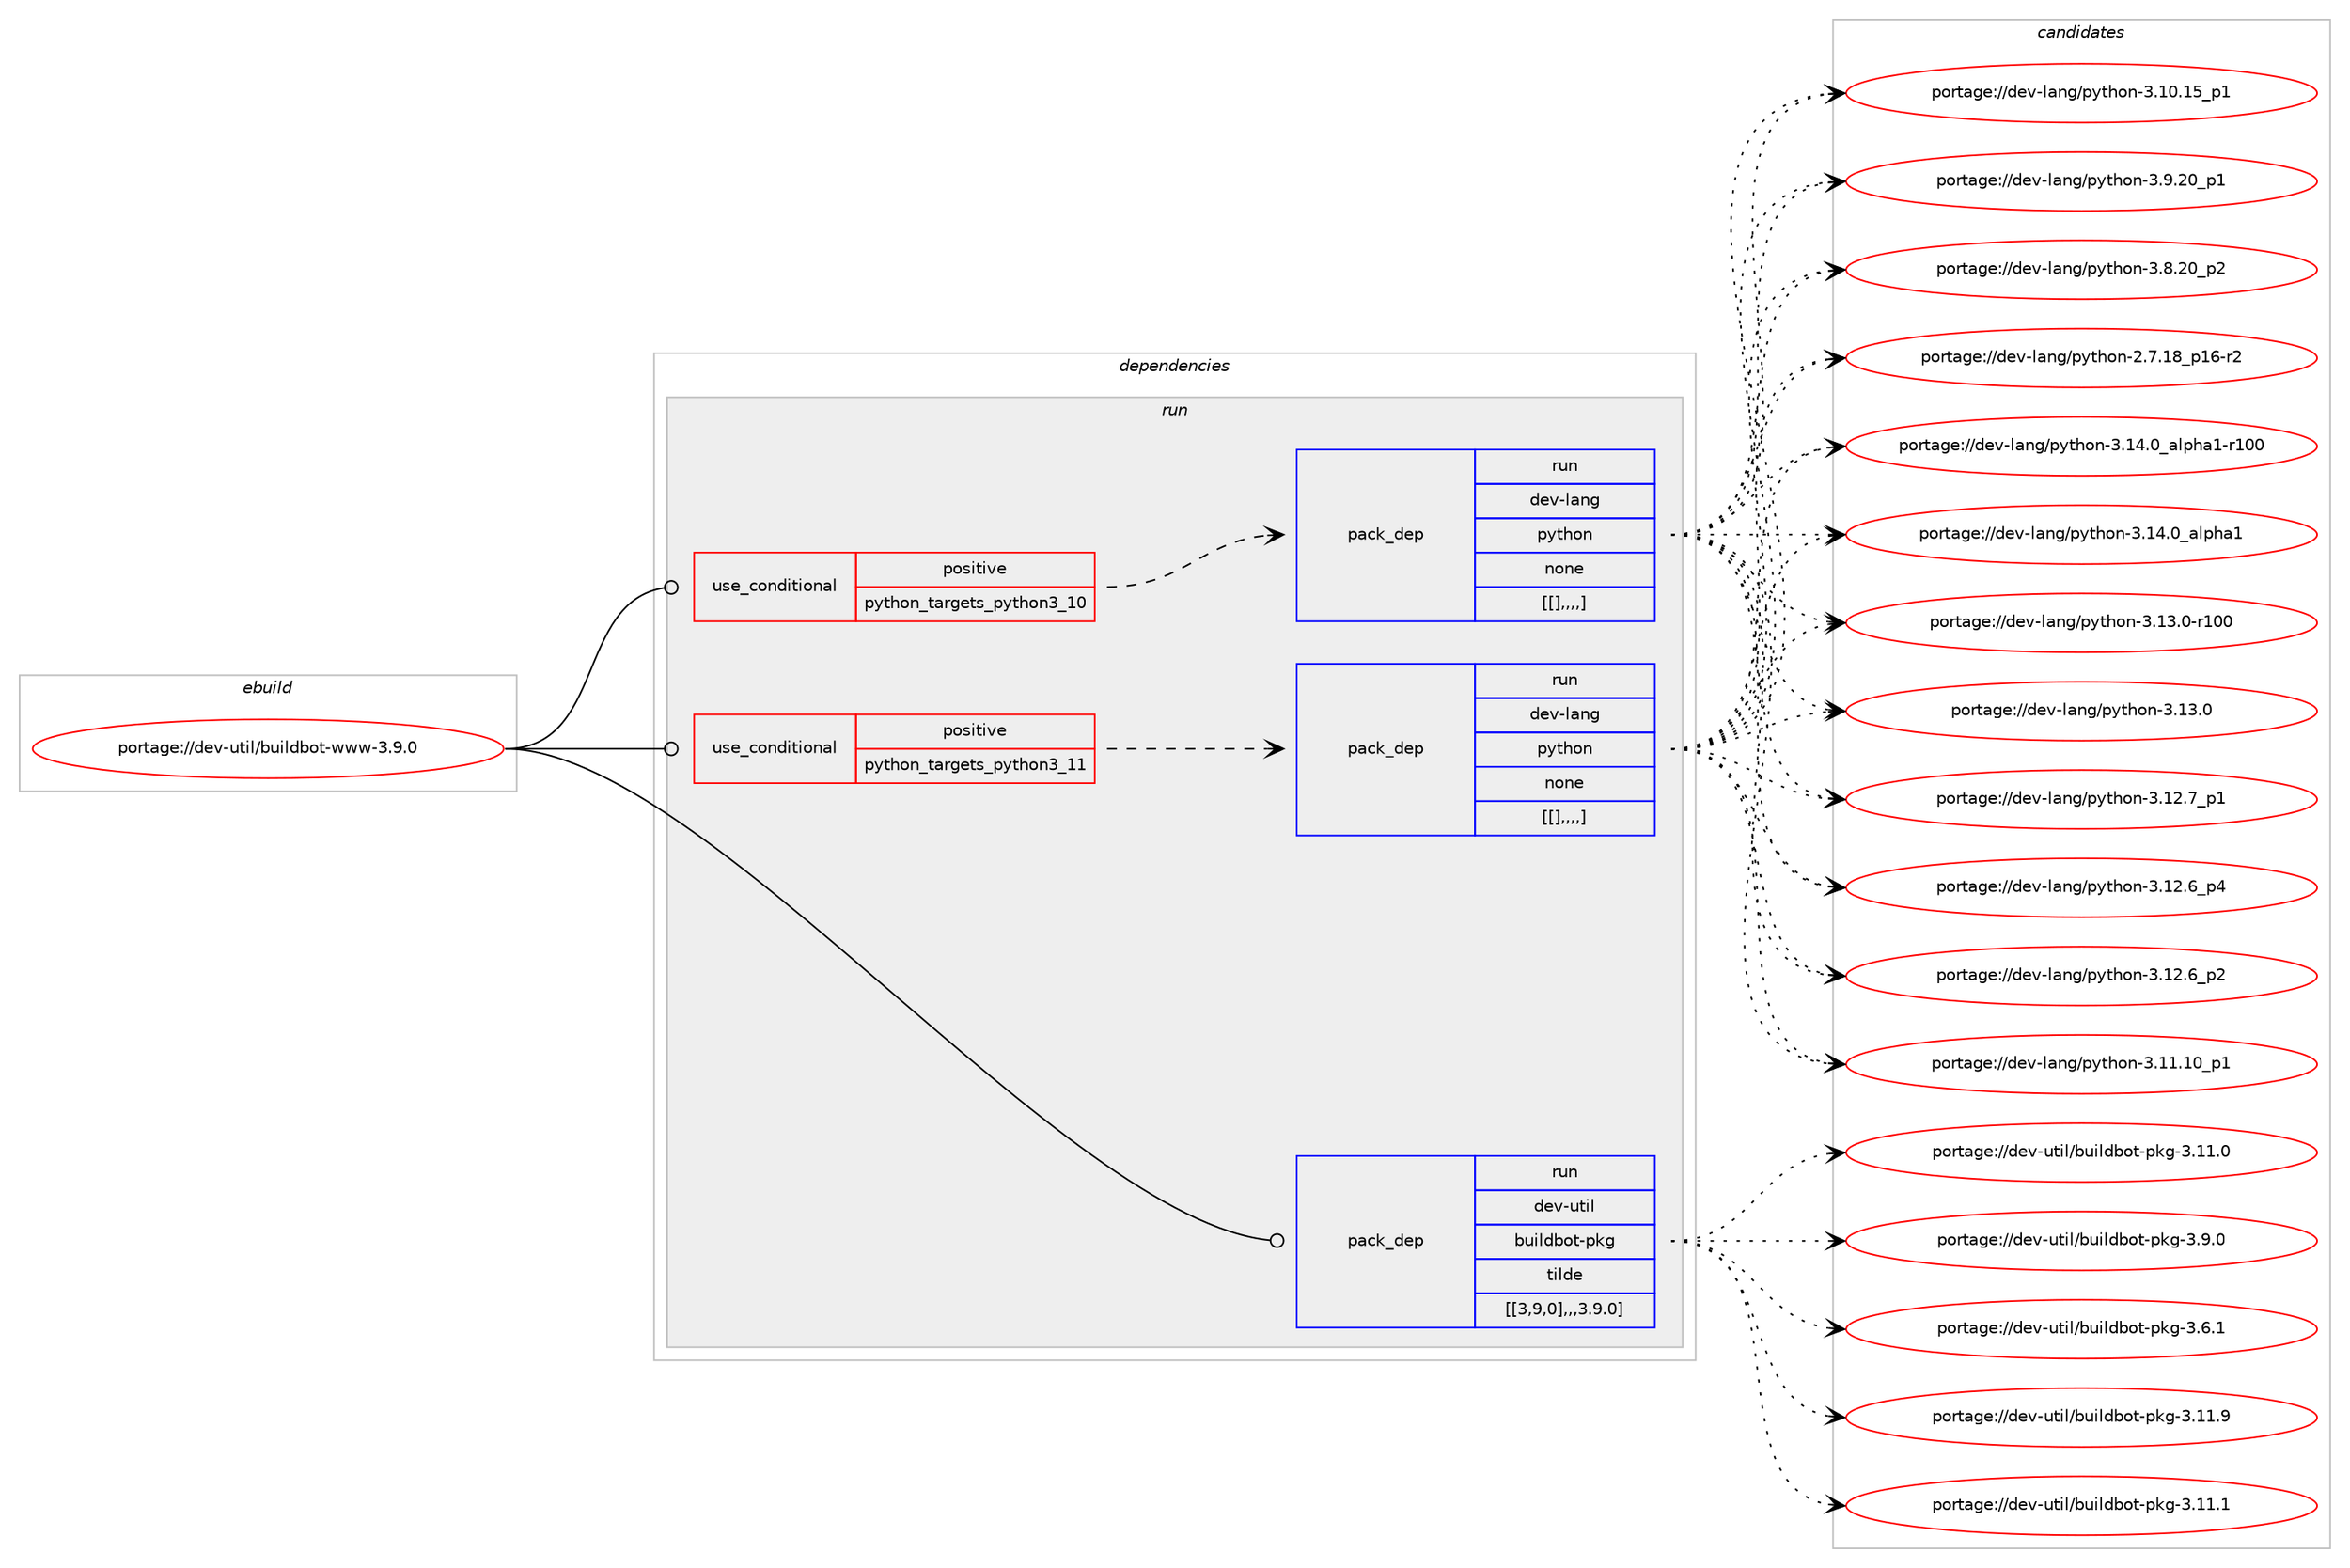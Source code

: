 digraph prolog {

# *************
# Graph options
# *************

newrank=true;
concentrate=true;
compound=true;
graph [rankdir=LR,fontname=Helvetica,fontsize=10,ranksep=1.5];#, ranksep=2.5, nodesep=0.2];
edge  [arrowhead=vee];
node  [fontname=Helvetica,fontsize=10];

# **********
# The ebuild
# **********

subgraph cluster_leftcol {
color=gray;
label=<<i>ebuild</i>>;
id [label="portage://dev-util/buildbot-www-3.9.0", color=red, width=4, href="../dev-util/buildbot-www-3.9.0.svg"];
}

# ****************
# The dependencies
# ****************

subgraph cluster_midcol {
color=gray;
label=<<i>dependencies</i>>;
subgraph cluster_compile {
fillcolor="#eeeeee";
style=filled;
label=<<i>compile</i>>;
}
subgraph cluster_compileandrun {
fillcolor="#eeeeee";
style=filled;
label=<<i>compile and run</i>>;
}
subgraph cluster_run {
fillcolor="#eeeeee";
style=filled;
label=<<i>run</i>>;
subgraph cond64304 {
dependency223944 [label=<<TABLE BORDER="0" CELLBORDER="1" CELLSPACING="0" CELLPADDING="4"><TR><TD ROWSPAN="3" CELLPADDING="10">use_conditional</TD></TR><TR><TD>positive</TD></TR><TR><TD>python_targets_python3_10</TD></TR></TABLE>>, shape=none, color=red];
subgraph pack158132 {
dependency223948 [label=<<TABLE BORDER="0" CELLBORDER="1" CELLSPACING="0" CELLPADDING="4" WIDTH="220"><TR><TD ROWSPAN="6" CELLPADDING="30">pack_dep</TD></TR><TR><TD WIDTH="110">run</TD></TR><TR><TD>dev-lang</TD></TR><TR><TD>python</TD></TR><TR><TD>none</TD></TR><TR><TD>[[],,,,]</TD></TR></TABLE>>, shape=none, color=blue];
}
dependency223944:e -> dependency223948:w [weight=20,style="dashed",arrowhead="vee"];
}
id:e -> dependency223944:w [weight=20,style="solid",arrowhead="odot"];
subgraph cond64309 {
dependency223955 [label=<<TABLE BORDER="0" CELLBORDER="1" CELLSPACING="0" CELLPADDING="4"><TR><TD ROWSPAN="3" CELLPADDING="10">use_conditional</TD></TR><TR><TD>positive</TD></TR><TR><TD>python_targets_python3_11</TD></TR></TABLE>>, shape=none, color=red];
subgraph pack158136 {
dependency223958 [label=<<TABLE BORDER="0" CELLBORDER="1" CELLSPACING="0" CELLPADDING="4" WIDTH="220"><TR><TD ROWSPAN="6" CELLPADDING="30">pack_dep</TD></TR><TR><TD WIDTH="110">run</TD></TR><TR><TD>dev-lang</TD></TR><TR><TD>python</TD></TR><TR><TD>none</TD></TR><TR><TD>[[],,,,]</TD></TR></TABLE>>, shape=none, color=blue];
}
dependency223955:e -> dependency223958:w [weight=20,style="dashed",arrowhead="vee"];
}
id:e -> dependency223955:w [weight=20,style="solid",arrowhead="odot"];
subgraph pack158145 {
dependency223974 [label=<<TABLE BORDER="0" CELLBORDER="1" CELLSPACING="0" CELLPADDING="4" WIDTH="220"><TR><TD ROWSPAN="6" CELLPADDING="30">pack_dep</TD></TR><TR><TD WIDTH="110">run</TD></TR><TR><TD>dev-util</TD></TR><TR><TD>buildbot-pkg</TD></TR><TR><TD>tilde</TD></TR><TR><TD>[[3,9,0],,,3.9.0]</TD></TR></TABLE>>, shape=none, color=blue];
}
id:e -> dependency223974:w [weight=20,style="solid",arrowhead="odot"];
}
}

# **************
# The candidates
# **************

subgraph cluster_choices {
rank=same;
color=gray;
label=<<i>candidates</i>>;

subgraph choice158067 {
color=black;
nodesep=1;
choice100101118451089711010347112121116104111110455146495246489597108112104974945114494848 [label="portage://dev-lang/python-3.14.0_alpha1-r100", color=red, width=4,href="../dev-lang/python-3.14.0_alpha1-r100.svg"];
choice1001011184510897110103471121211161041111104551464952464895971081121049749 [label="portage://dev-lang/python-3.14.0_alpha1", color=red, width=4,href="../dev-lang/python-3.14.0_alpha1.svg"];
choice1001011184510897110103471121211161041111104551464951464845114494848 [label="portage://dev-lang/python-3.13.0-r100", color=red, width=4,href="../dev-lang/python-3.13.0-r100.svg"];
choice10010111845108971101034711212111610411111045514649514648 [label="portage://dev-lang/python-3.13.0", color=red, width=4,href="../dev-lang/python-3.13.0.svg"];
choice100101118451089711010347112121116104111110455146495046559511249 [label="portage://dev-lang/python-3.12.7_p1", color=red, width=4,href="../dev-lang/python-3.12.7_p1.svg"];
choice100101118451089711010347112121116104111110455146495046549511252 [label="portage://dev-lang/python-3.12.6_p4", color=red, width=4,href="../dev-lang/python-3.12.6_p4.svg"];
choice100101118451089711010347112121116104111110455146495046549511250 [label="portage://dev-lang/python-3.12.6_p2", color=red, width=4,href="../dev-lang/python-3.12.6_p2.svg"];
choice10010111845108971101034711212111610411111045514649494649489511249 [label="portage://dev-lang/python-3.11.10_p1", color=red, width=4,href="../dev-lang/python-3.11.10_p1.svg"];
choice10010111845108971101034711212111610411111045514649484649539511249 [label="portage://dev-lang/python-3.10.15_p1", color=red, width=4,href="../dev-lang/python-3.10.15_p1.svg"];
choice100101118451089711010347112121116104111110455146574650489511249 [label="portage://dev-lang/python-3.9.20_p1", color=red, width=4,href="../dev-lang/python-3.9.20_p1.svg"];
choice100101118451089711010347112121116104111110455146564650489511250 [label="portage://dev-lang/python-3.8.20_p2", color=red, width=4,href="../dev-lang/python-3.8.20_p2.svg"];
choice100101118451089711010347112121116104111110455046554649569511249544511450 [label="portage://dev-lang/python-2.7.18_p16-r2", color=red, width=4,href="../dev-lang/python-2.7.18_p16-r2.svg"];
dependency223948:e -> choice100101118451089711010347112121116104111110455146495246489597108112104974945114494848:w [style=dotted,weight="100"];
dependency223948:e -> choice1001011184510897110103471121211161041111104551464952464895971081121049749:w [style=dotted,weight="100"];
dependency223948:e -> choice1001011184510897110103471121211161041111104551464951464845114494848:w [style=dotted,weight="100"];
dependency223948:e -> choice10010111845108971101034711212111610411111045514649514648:w [style=dotted,weight="100"];
dependency223948:e -> choice100101118451089711010347112121116104111110455146495046559511249:w [style=dotted,weight="100"];
dependency223948:e -> choice100101118451089711010347112121116104111110455146495046549511252:w [style=dotted,weight="100"];
dependency223948:e -> choice100101118451089711010347112121116104111110455146495046549511250:w [style=dotted,weight="100"];
dependency223948:e -> choice10010111845108971101034711212111610411111045514649494649489511249:w [style=dotted,weight="100"];
dependency223948:e -> choice10010111845108971101034711212111610411111045514649484649539511249:w [style=dotted,weight="100"];
dependency223948:e -> choice100101118451089711010347112121116104111110455146574650489511249:w [style=dotted,weight="100"];
dependency223948:e -> choice100101118451089711010347112121116104111110455146564650489511250:w [style=dotted,weight="100"];
dependency223948:e -> choice100101118451089711010347112121116104111110455046554649569511249544511450:w [style=dotted,weight="100"];
}
subgraph choice158081 {
color=black;
nodesep=1;
choice100101118451089711010347112121116104111110455146495246489597108112104974945114494848 [label="portage://dev-lang/python-3.14.0_alpha1-r100", color=red, width=4,href="../dev-lang/python-3.14.0_alpha1-r100.svg"];
choice1001011184510897110103471121211161041111104551464952464895971081121049749 [label="portage://dev-lang/python-3.14.0_alpha1", color=red, width=4,href="../dev-lang/python-3.14.0_alpha1.svg"];
choice1001011184510897110103471121211161041111104551464951464845114494848 [label="portage://dev-lang/python-3.13.0-r100", color=red, width=4,href="../dev-lang/python-3.13.0-r100.svg"];
choice10010111845108971101034711212111610411111045514649514648 [label="portage://dev-lang/python-3.13.0", color=red, width=4,href="../dev-lang/python-3.13.0.svg"];
choice100101118451089711010347112121116104111110455146495046559511249 [label="portage://dev-lang/python-3.12.7_p1", color=red, width=4,href="../dev-lang/python-3.12.7_p1.svg"];
choice100101118451089711010347112121116104111110455146495046549511252 [label="portage://dev-lang/python-3.12.6_p4", color=red, width=4,href="../dev-lang/python-3.12.6_p4.svg"];
choice100101118451089711010347112121116104111110455146495046549511250 [label="portage://dev-lang/python-3.12.6_p2", color=red, width=4,href="../dev-lang/python-3.12.6_p2.svg"];
choice10010111845108971101034711212111610411111045514649494649489511249 [label="portage://dev-lang/python-3.11.10_p1", color=red, width=4,href="../dev-lang/python-3.11.10_p1.svg"];
choice10010111845108971101034711212111610411111045514649484649539511249 [label="portage://dev-lang/python-3.10.15_p1", color=red, width=4,href="../dev-lang/python-3.10.15_p1.svg"];
choice100101118451089711010347112121116104111110455146574650489511249 [label="portage://dev-lang/python-3.9.20_p1", color=red, width=4,href="../dev-lang/python-3.9.20_p1.svg"];
choice100101118451089711010347112121116104111110455146564650489511250 [label="portage://dev-lang/python-3.8.20_p2", color=red, width=4,href="../dev-lang/python-3.8.20_p2.svg"];
choice100101118451089711010347112121116104111110455046554649569511249544511450 [label="portage://dev-lang/python-2.7.18_p16-r2", color=red, width=4,href="../dev-lang/python-2.7.18_p16-r2.svg"];
dependency223958:e -> choice100101118451089711010347112121116104111110455146495246489597108112104974945114494848:w [style=dotted,weight="100"];
dependency223958:e -> choice1001011184510897110103471121211161041111104551464952464895971081121049749:w [style=dotted,weight="100"];
dependency223958:e -> choice1001011184510897110103471121211161041111104551464951464845114494848:w [style=dotted,weight="100"];
dependency223958:e -> choice10010111845108971101034711212111610411111045514649514648:w [style=dotted,weight="100"];
dependency223958:e -> choice100101118451089711010347112121116104111110455146495046559511249:w [style=dotted,weight="100"];
dependency223958:e -> choice100101118451089711010347112121116104111110455146495046549511252:w [style=dotted,weight="100"];
dependency223958:e -> choice100101118451089711010347112121116104111110455146495046549511250:w [style=dotted,weight="100"];
dependency223958:e -> choice10010111845108971101034711212111610411111045514649494649489511249:w [style=dotted,weight="100"];
dependency223958:e -> choice10010111845108971101034711212111610411111045514649484649539511249:w [style=dotted,weight="100"];
dependency223958:e -> choice100101118451089711010347112121116104111110455146574650489511249:w [style=dotted,weight="100"];
dependency223958:e -> choice100101118451089711010347112121116104111110455146564650489511250:w [style=dotted,weight="100"];
dependency223958:e -> choice100101118451089711010347112121116104111110455046554649569511249544511450:w [style=dotted,weight="100"];
}
subgraph choice158098 {
color=black;
nodesep=1;
choice100101118451171161051084798117105108100981111164511210710345514649494657 [label="portage://dev-util/buildbot-pkg-3.11.9", color=red, width=4,href="../dev-util/buildbot-pkg-3.11.9.svg"];
choice100101118451171161051084798117105108100981111164511210710345514649494649 [label="portage://dev-util/buildbot-pkg-3.11.1", color=red, width=4,href="../dev-util/buildbot-pkg-3.11.1.svg"];
choice100101118451171161051084798117105108100981111164511210710345514649494648 [label="portage://dev-util/buildbot-pkg-3.11.0", color=red, width=4,href="../dev-util/buildbot-pkg-3.11.0.svg"];
choice1001011184511711610510847981171051081009811111645112107103455146574648 [label="portage://dev-util/buildbot-pkg-3.9.0", color=red, width=4,href="../dev-util/buildbot-pkg-3.9.0.svg"];
choice1001011184511711610510847981171051081009811111645112107103455146544649 [label="portage://dev-util/buildbot-pkg-3.6.1", color=red, width=4,href="../dev-util/buildbot-pkg-3.6.1.svg"];
dependency223974:e -> choice100101118451171161051084798117105108100981111164511210710345514649494657:w [style=dotted,weight="100"];
dependency223974:e -> choice100101118451171161051084798117105108100981111164511210710345514649494649:w [style=dotted,weight="100"];
dependency223974:e -> choice100101118451171161051084798117105108100981111164511210710345514649494648:w [style=dotted,weight="100"];
dependency223974:e -> choice1001011184511711610510847981171051081009811111645112107103455146574648:w [style=dotted,weight="100"];
dependency223974:e -> choice1001011184511711610510847981171051081009811111645112107103455146544649:w [style=dotted,weight="100"];
}
}

}
